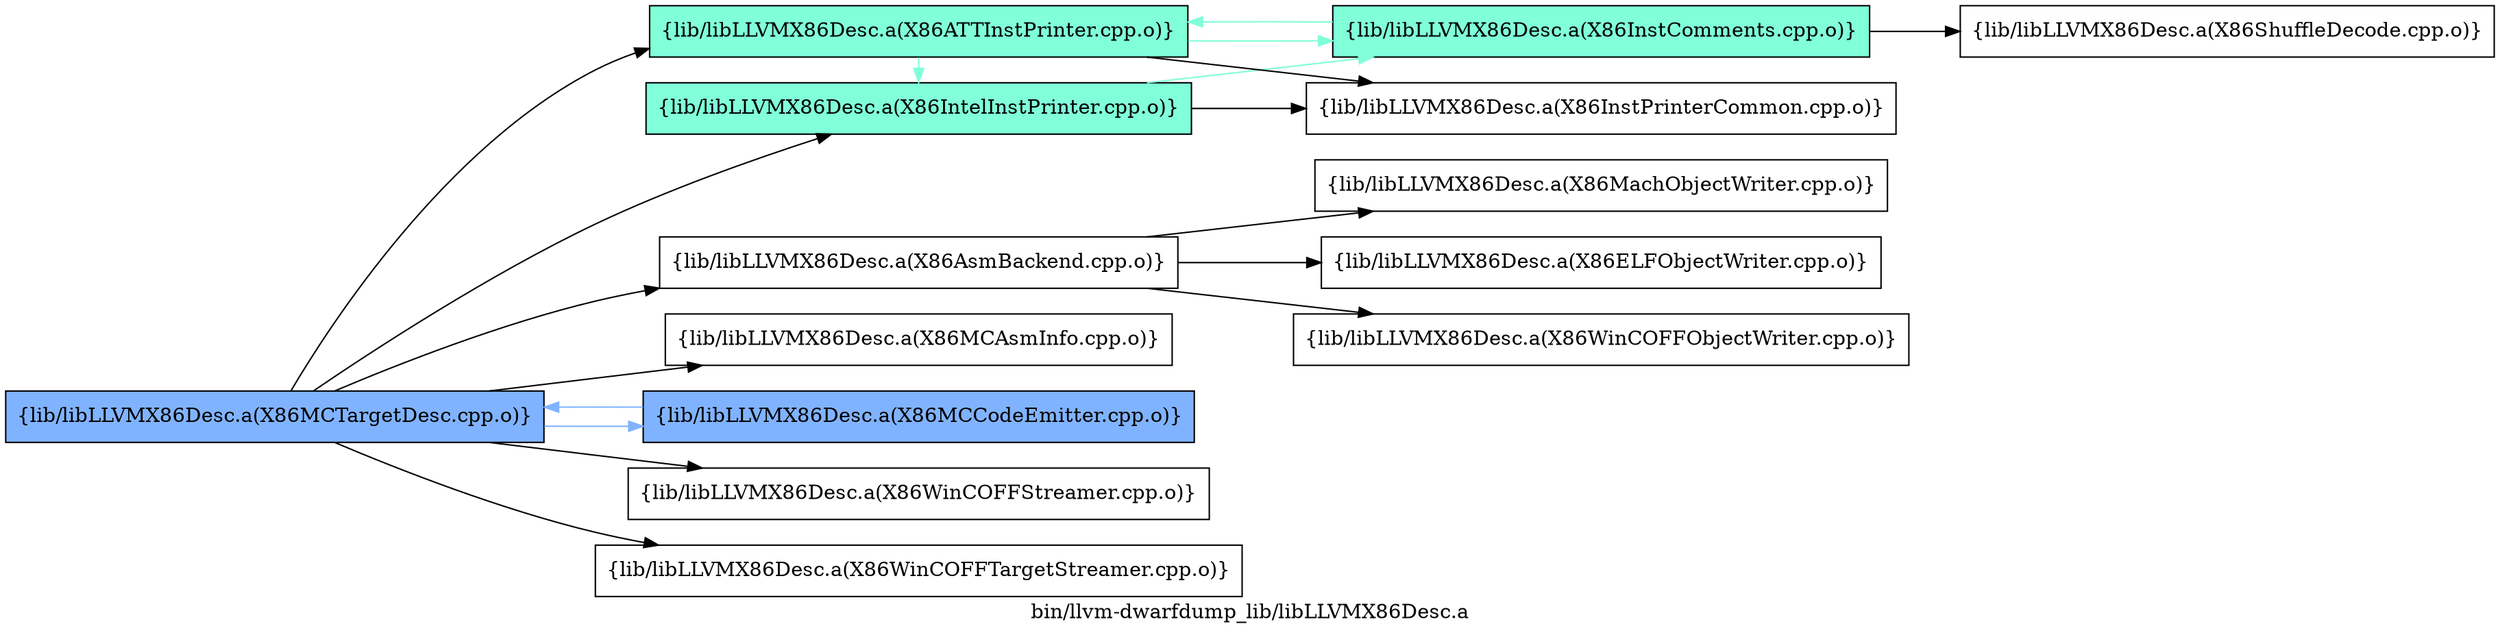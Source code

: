 digraph "bin/llvm-dwarfdump_lib/libLLVMX86Desc.a" {
	label="bin/llvm-dwarfdump_lib/libLLVMX86Desc.a";
	rankdir=LR;
	{ rank=same; Node0x55aabac31f08;  }
	{ rank=same; Node0x55aabac33038; Node0x55aabac314b8; Node0x55aabac355b8; Node0x55aabac35248; Node0x55aabac33268; Node0x55aabac378b8; Node0x55aabac36238;  }
	{ rank=same; Node0x55aabac30ec8; Node0x55aabac30d38; Node0x55aabac343e8; Node0x55aabac37408; Node0x55aabac37138;  }

	Node0x55aabac31f08 [shape=record,shape=box,group=2,style=filled,fillcolor="0.600000 0.5 1",label="{lib/libLLVMX86Desc.a(X86MCTargetDesc.cpp.o)}"];
	Node0x55aabac31f08 -> Node0x55aabac33038;
	Node0x55aabac31f08 -> Node0x55aabac314b8;
	Node0x55aabac31f08 -> Node0x55aabac355b8;
	Node0x55aabac31f08 -> Node0x55aabac35248;
	Node0x55aabac31f08 -> Node0x55aabac33268[color="0.600000 0.5 1"];
	Node0x55aabac31f08 -> Node0x55aabac378b8;
	Node0x55aabac31f08 -> Node0x55aabac36238;
	Node0x55aabac33038 [shape=record,shape=box,group=1,style=filled,fillcolor="0.450000 0.5 1",label="{lib/libLLVMX86Desc.a(X86IntelInstPrinter.cpp.o)}"];
	Node0x55aabac33038 -> Node0x55aabac30ec8;
	Node0x55aabac33038 -> Node0x55aabac30d38[color="0.450000 0.5 1"];
	Node0x55aabac314b8 [shape=record,shape=box,group=1,style=filled,fillcolor="0.450000 0.5 1",label="{lib/libLLVMX86Desc.a(X86ATTInstPrinter.cpp.o)}"];
	Node0x55aabac314b8 -> Node0x55aabac33038[color="0.450000 0.5 1"];
	Node0x55aabac314b8 -> Node0x55aabac30ec8;
	Node0x55aabac314b8 -> Node0x55aabac30d38[color="0.450000 0.5 1"];
	Node0x55aabac355b8 [shape=record,shape=box,group=0,label="{lib/libLLVMX86Desc.a(X86AsmBackend.cpp.o)}"];
	Node0x55aabac355b8 -> Node0x55aabac343e8;
	Node0x55aabac355b8 -> Node0x55aabac37408;
	Node0x55aabac355b8 -> Node0x55aabac37138;
	Node0x55aabac35248 [shape=record,shape=box,group=0,label="{lib/libLLVMX86Desc.a(X86MCAsmInfo.cpp.o)}"];
	Node0x55aabac33268 [shape=record,shape=box,group=2,style=filled,fillcolor="0.600000 0.5 1",label="{lib/libLLVMX86Desc.a(X86MCCodeEmitter.cpp.o)}"];
	Node0x55aabac33268 -> Node0x55aabac31f08[color="0.600000 0.5 1"];
	Node0x55aabac378b8 [shape=record,shape=box,group=0,label="{lib/libLLVMX86Desc.a(X86WinCOFFStreamer.cpp.o)}"];
	Node0x55aabac36238 [shape=record,shape=box,group=0,label="{lib/libLLVMX86Desc.a(X86WinCOFFTargetStreamer.cpp.o)}"];
	Node0x55aabac30ec8 [shape=record,shape=box,group=0,label="{lib/libLLVMX86Desc.a(X86InstPrinterCommon.cpp.o)}"];
	Node0x55aabac30d38 [shape=record,shape=box,group=1,style=filled,fillcolor="0.450000 0.5 1",label="{lib/libLLVMX86Desc.a(X86InstComments.cpp.o)}"];
	Node0x55aabac30d38 -> Node0x55aabac314b8[color="0.450000 0.5 1"];
	Node0x55aabac30d38 -> Node0x55aabac34e38;
	Node0x55aabac34e38 [shape=record,shape=box,group=0,label="{lib/libLLVMX86Desc.a(X86ShuffleDecode.cpp.o)}"];
	Node0x55aabac343e8 [shape=record,shape=box,group=0,label="{lib/libLLVMX86Desc.a(X86MachObjectWriter.cpp.o)}"];
	Node0x55aabac37408 [shape=record,shape=box,group=0,label="{lib/libLLVMX86Desc.a(X86ELFObjectWriter.cpp.o)}"];
	Node0x55aabac37138 [shape=record,shape=box,group=0,label="{lib/libLLVMX86Desc.a(X86WinCOFFObjectWriter.cpp.o)}"];
}

